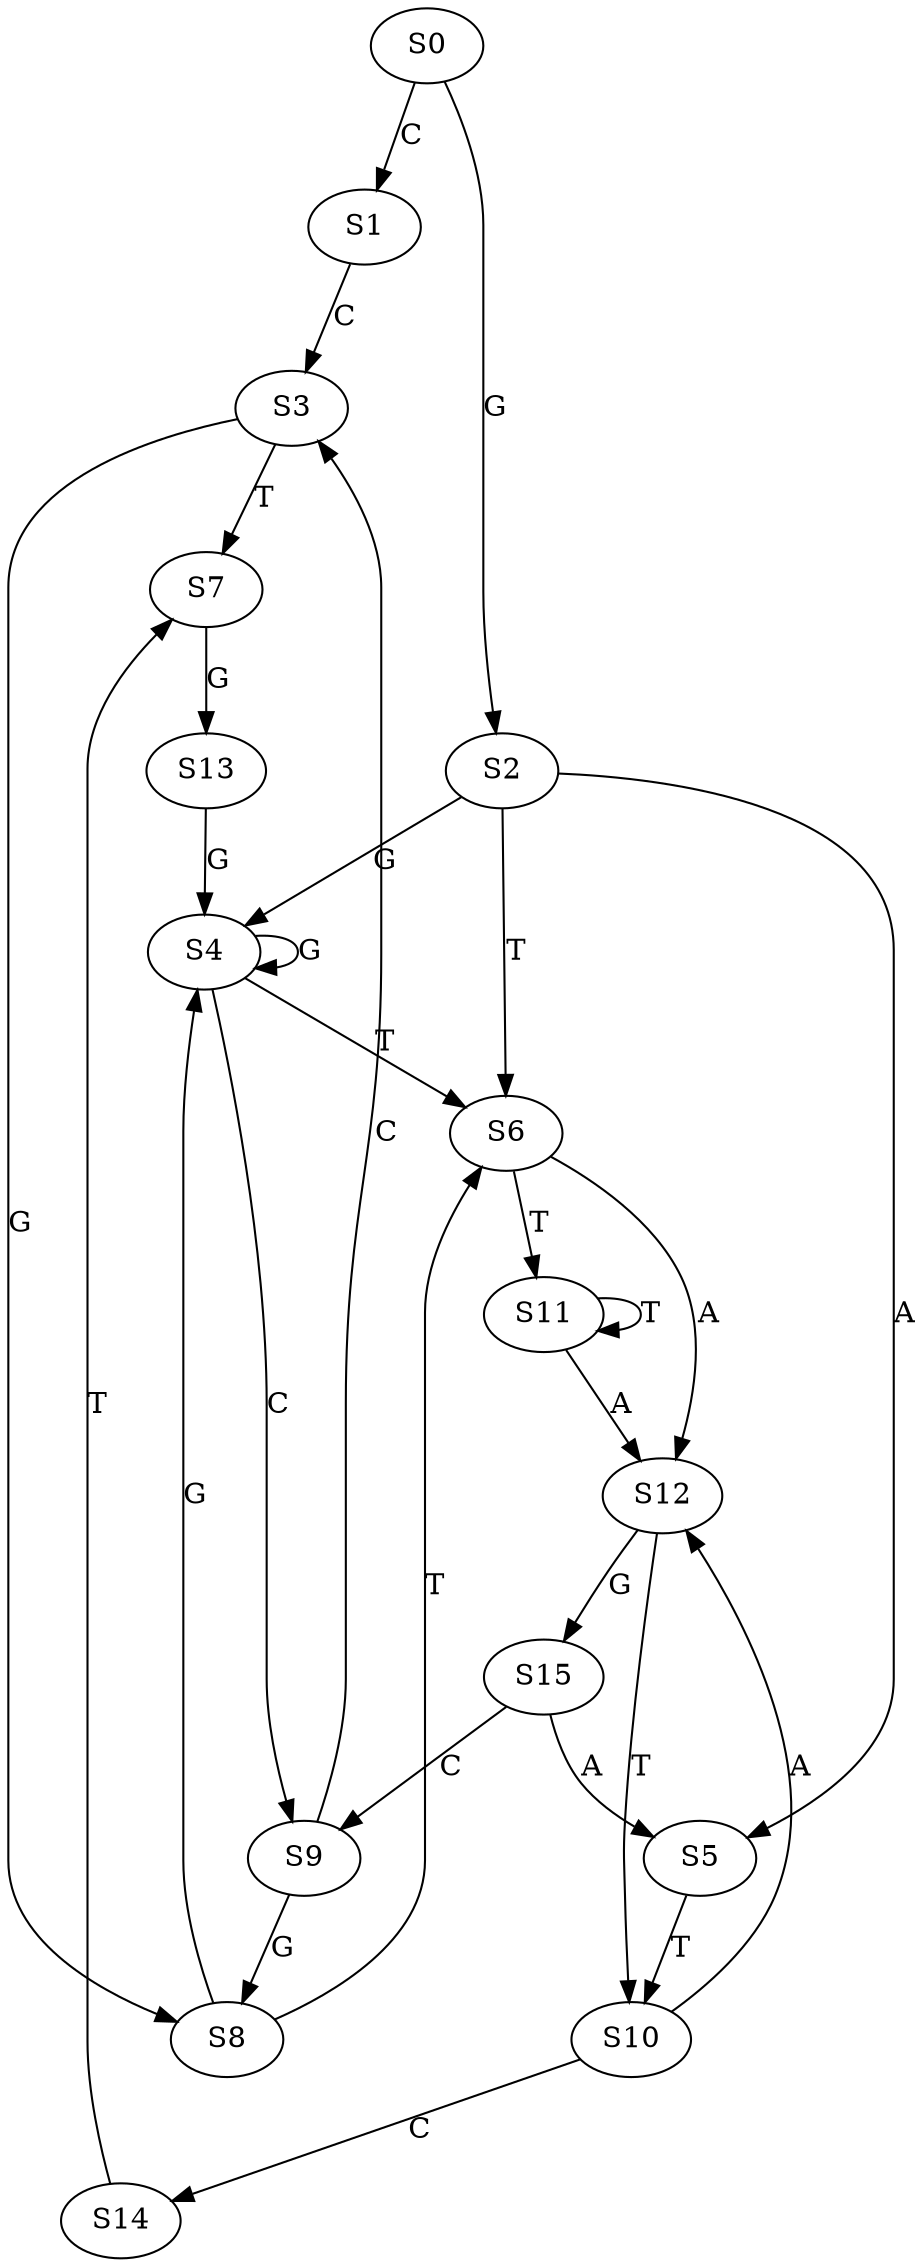 strict digraph  {
	S0 -> S1 [ label = C ];
	S0 -> S2 [ label = G ];
	S1 -> S3 [ label = C ];
	S2 -> S4 [ label = G ];
	S2 -> S5 [ label = A ];
	S2 -> S6 [ label = T ];
	S3 -> S7 [ label = T ];
	S3 -> S8 [ label = G ];
	S4 -> S6 [ label = T ];
	S4 -> S9 [ label = C ];
	S4 -> S4 [ label = G ];
	S5 -> S10 [ label = T ];
	S6 -> S11 [ label = T ];
	S6 -> S12 [ label = A ];
	S7 -> S13 [ label = G ];
	S8 -> S4 [ label = G ];
	S8 -> S6 [ label = T ];
	S9 -> S8 [ label = G ];
	S9 -> S3 [ label = C ];
	S10 -> S14 [ label = C ];
	S10 -> S12 [ label = A ];
	S11 -> S12 [ label = A ];
	S11 -> S11 [ label = T ];
	S12 -> S15 [ label = G ];
	S12 -> S10 [ label = T ];
	S13 -> S4 [ label = G ];
	S14 -> S7 [ label = T ];
	S15 -> S9 [ label = C ];
	S15 -> S5 [ label = A ];
}
